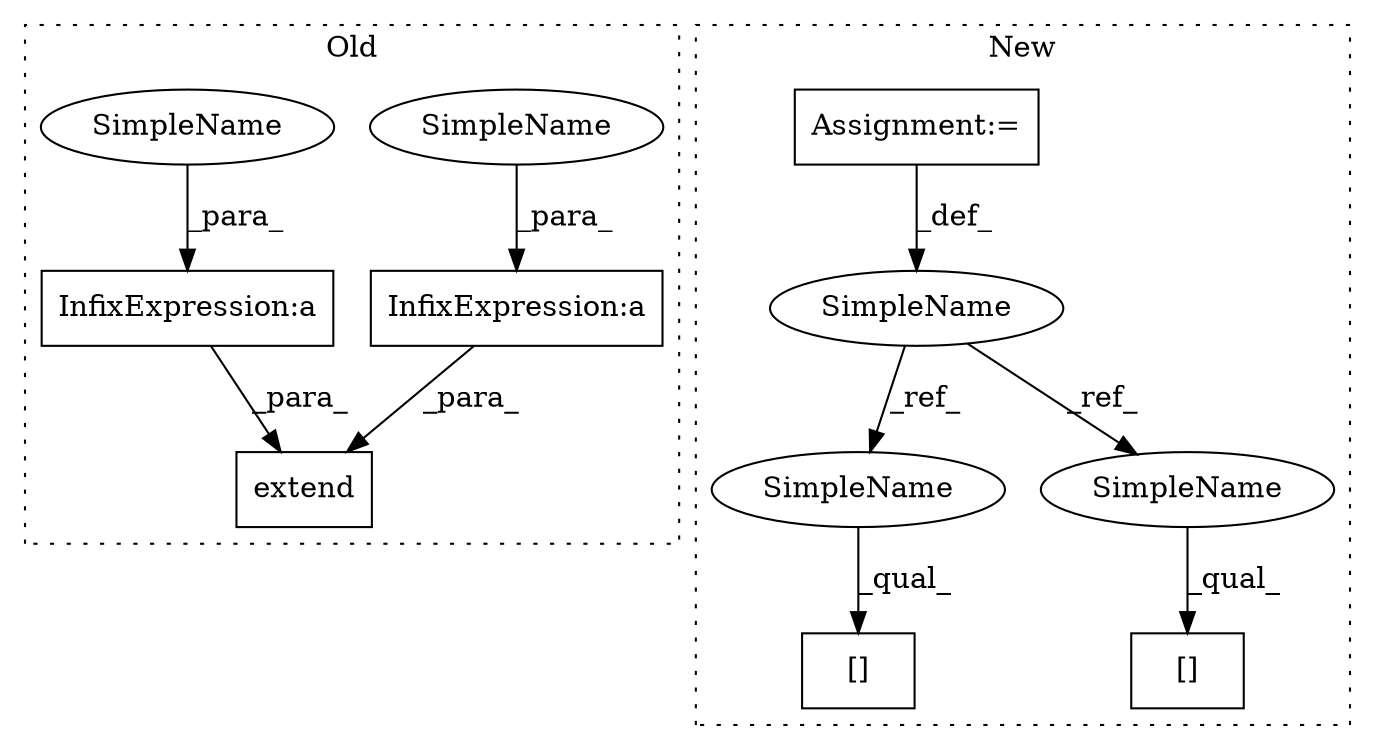 digraph G {
subgraph cluster0 {
1 [label="extend" a="32" s="6984,7027" l="7,1" shape="box"];
6 [label="InfixExpression:a" a="27" s="6998" l="3" shape="box"];
7 [label="InfixExpression:a" a="27" s="7011" l="3" shape="box"];
8 [label="SimpleName" a="42" s="7014" l="7" shape="ellipse"];
9 [label="SimpleName" a="42" s="7001" l="7" shape="ellipse"];
label = "Old";
style="dotted";
}
subgraph cluster1 {
2 [label="[]" a="2" s="7217,7247" l="12,1" shape="box"];
3 [label="Assignment:=" a="7" s="6928" l="1" shape="box"];
4 [label="[]" a="2" s="7217,7247" l="12,1" shape="box"];
5 [label="SimpleName" a="42" s="7170" l="11" shape="ellipse"];
10 [label="SimpleName" a="42" s="7217" l="11" shape="ellipse"];
11 [label="SimpleName" a="42" s="7217" l="11" shape="ellipse"];
label = "New";
style="dotted";
}
3 -> 5 [label="_def_"];
5 -> 10 [label="_ref_"];
5 -> 11 [label="_ref_"];
6 -> 1 [label="_para_"];
7 -> 1 [label="_para_"];
8 -> 7 [label="_para_"];
9 -> 6 [label="_para_"];
10 -> 2 [label="_qual_"];
11 -> 4 [label="_qual_"];
}